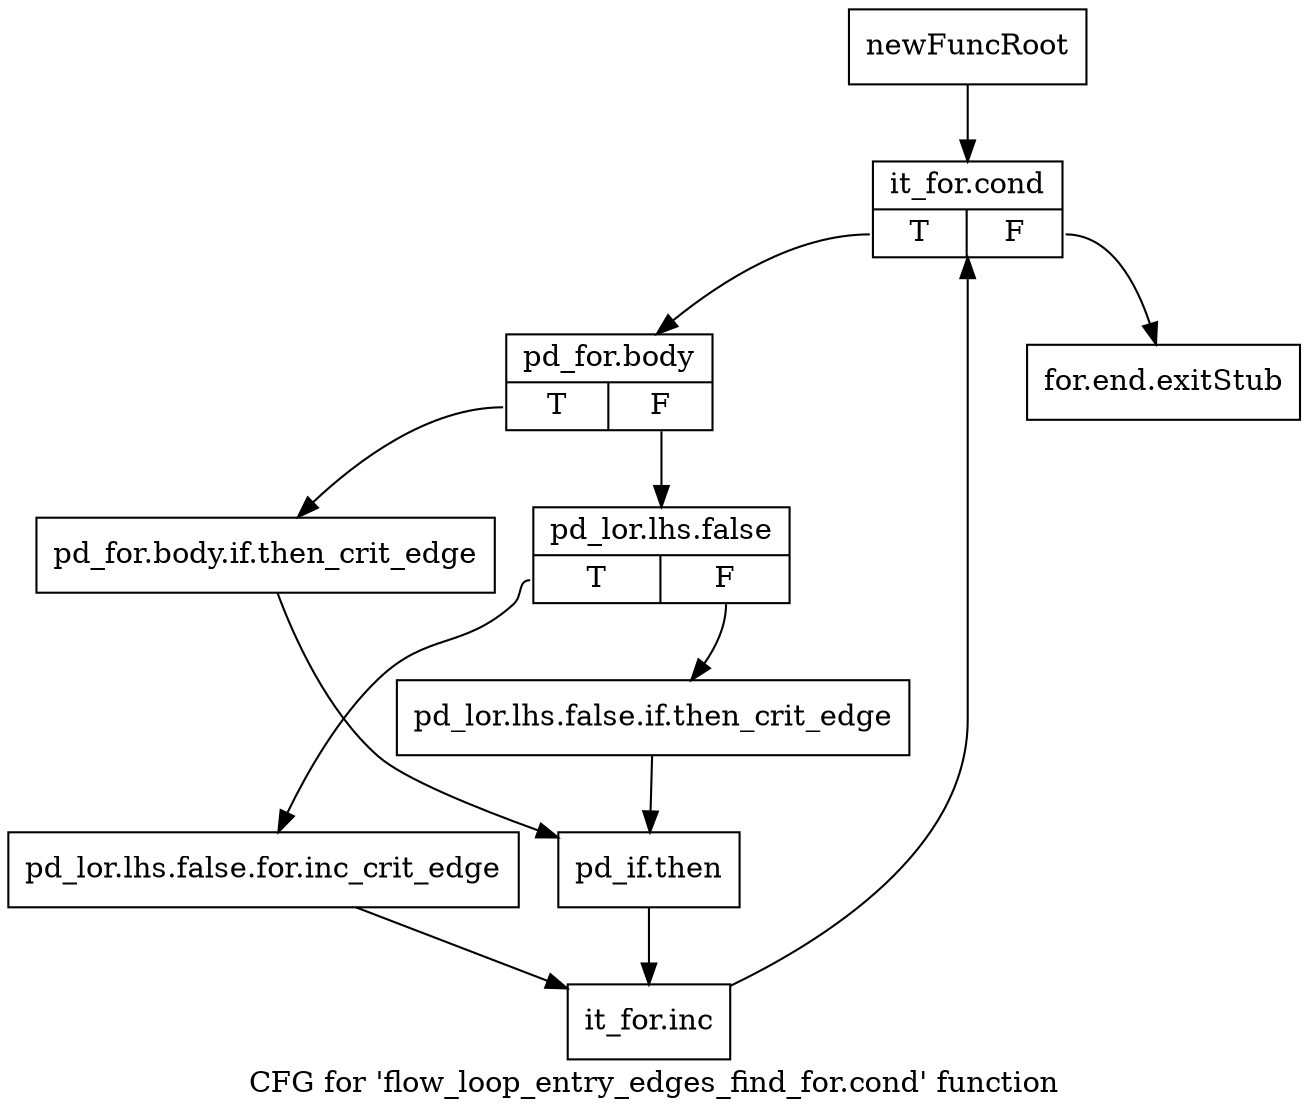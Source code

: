 digraph "CFG for 'flow_loop_entry_edges_find_for.cond' function" {
	label="CFG for 'flow_loop_entry_edges_find_for.cond' function";

	Node0xa5636c0 [shape=record,label="{newFuncRoot}"];
	Node0xa5636c0 -> Node0xa563760;
	Node0xa563710 [shape=record,label="{for.end.exitStub}"];
	Node0xa563760 [shape=record,label="{it_for.cond|{<s0>T|<s1>F}}"];
	Node0xa563760:s0 -> Node0xa5637b0;
	Node0xa563760:s1 -> Node0xa563710;
	Node0xa5637b0 [shape=record,label="{pd_for.body|{<s0>T|<s1>F}}"];
	Node0xa5637b0:s0 -> Node0xa5638f0;
	Node0xa5637b0:s1 -> Node0xa563800;
	Node0xa563800 [shape=record,label="{pd_lor.lhs.false|{<s0>T|<s1>F}}"];
	Node0xa563800:s0 -> Node0xa5638a0;
	Node0xa563800:s1 -> Node0xa563850;
	Node0xa563850 [shape=record,label="{pd_lor.lhs.false.if.then_crit_edge}"];
	Node0xa563850 -> Node0xa563940;
	Node0xa5638a0 [shape=record,label="{pd_lor.lhs.false.for.inc_crit_edge}"];
	Node0xa5638a0 -> Node0xa563990;
	Node0xa5638f0 [shape=record,label="{pd_for.body.if.then_crit_edge}"];
	Node0xa5638f0 -> Node0xa563940;
	Node0xa563940 [shape=record,label="{pd_if.then}"];
	Node0xa563940 -> Node0xa563990;
	Node0xa563990 [shape=record,label="{it_for.inc}"];
	Node0xa563990 -> Node0xa563760;
}
